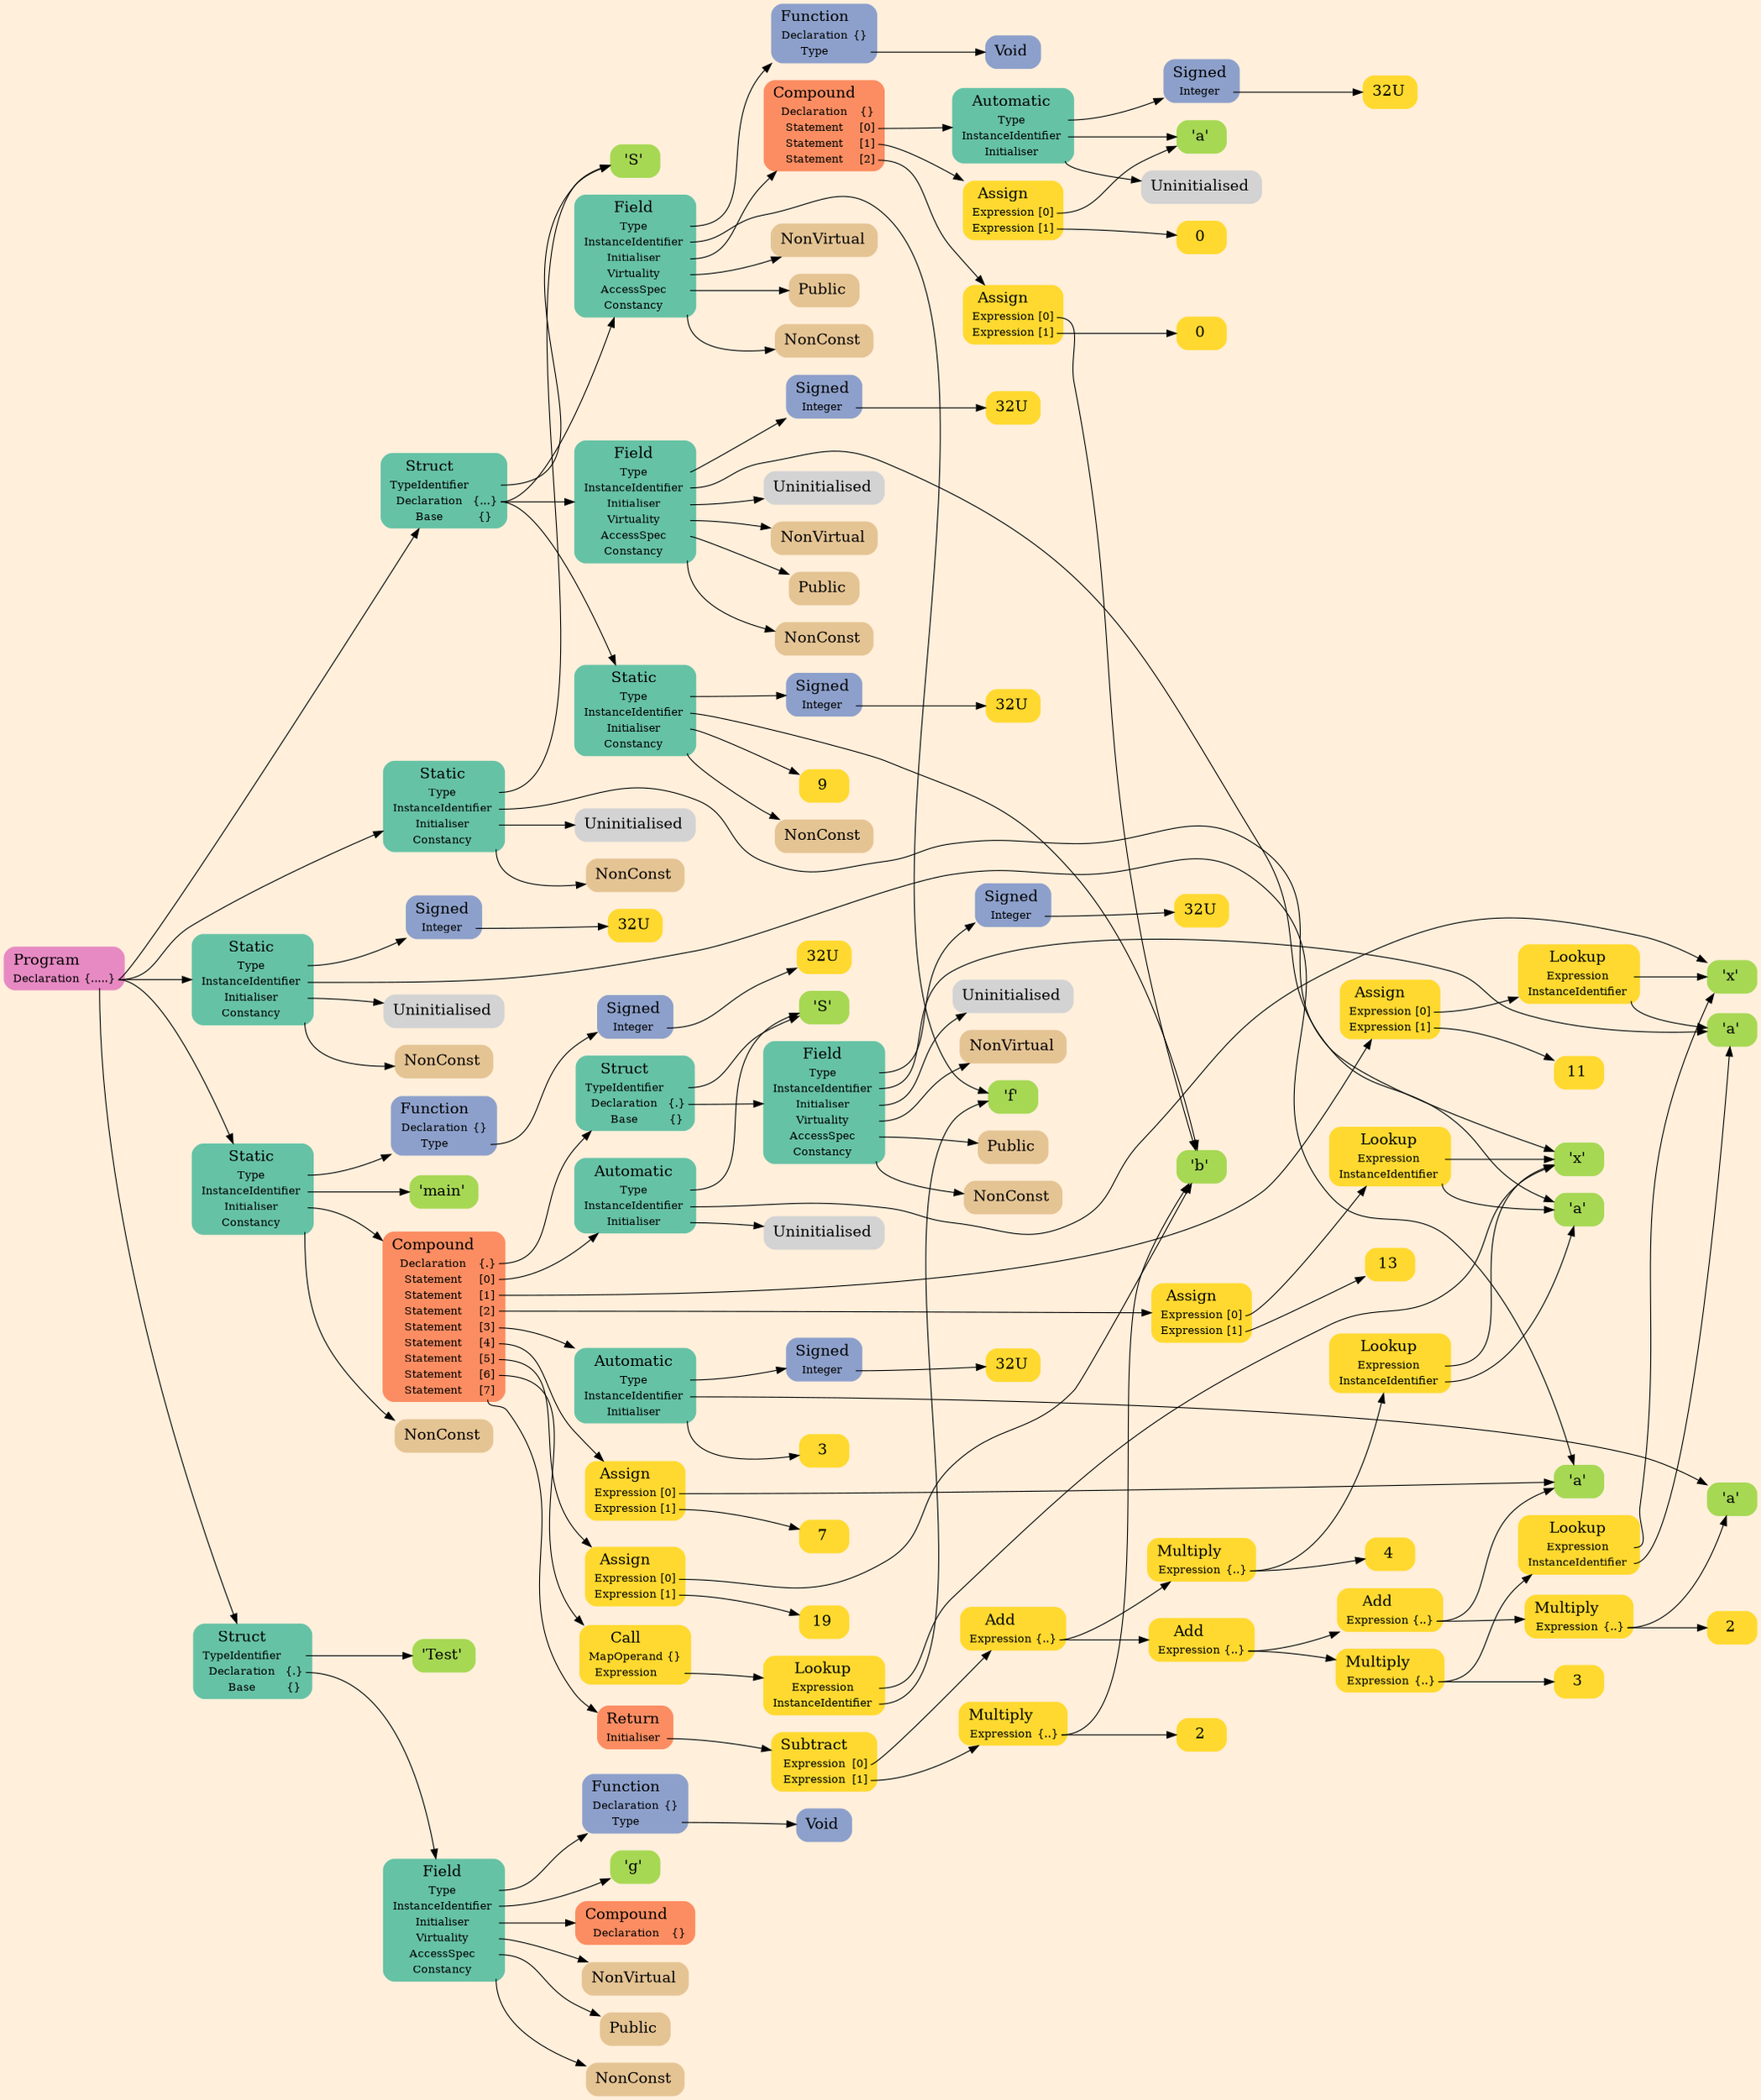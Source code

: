 digraph Inferno {
graph [
rankdir = "LR"
ranksep = 1.0
size = "14,20"
bgcolor = antiquewhite1
color = black
fontcolor = black
];
node [
];

"#I-2-1966" [
shape = "plaintext"
fillcolor = "/set28/4"
label = <<TABLE BORDER="0" CELLBORDER="0" CELLSPACING="0">
 <TR>
  <TD><FONT POINT-SIZE="16.0">Program</FONT></TD>
  <TD></TD>
 </TR>
 <TR>
  <TD>Declaration</TD>
  <TD PORT="port0">{.....}</TD>
 </TR>
</TABLE>>
style = "rounded,filled"
fontsize = "12"
];
"#I-2-1968" [
shape = "plaintext"
fillcolor = "/set28/1"
label = <<TABLE BORDER="0" CELLBORDER="0" CELLSPACING="0">
 <TR>
  <TD><FONT POINT-SIZE="16.0">Struct</FONT></TD>
  <TD></TD>
 </TR>
 <TR>
  <TD>TypeIdentifier</TD>
  <TD PORT="port0"></TD>
 </TR>
 <TR>
  <TD>Declaration</TD>
  <TD PORT="port1">{...}</TD>
 </TR>
 <TR>
  <TD>Base</TD>
  <TD PORT="port2">{}</TD>
 </TR>
</TABLE>>
style = "rounded,filled"
fontsize = "12"
];
"#I-2-1969" [
shape = "plaintext"
fillcolor = "/set28/5"
label = <<TABLE BORDER="0" CELLBORDER="0" CELLSPACING="0">
 <TR>
  <TD><FONT POINT-SIZE="16.0">'S'</FONT></TD>
  <TD></TD>
 </TR>
</TABLE>>
style = "rounded,filled"
fontsize = "12"
];
"#I-2-1972" [
shape = "plaintext"
fillcolor = "/set28/1"
label = <<TABLE BORDER="0" CELLBORDER="0" CELLSPACING="0">
 <TR>
  <TD><FONT POINT-SIZE="16.0">Field</FONT></TD>
  <TD></TD>
 </TR>
 <TR>
  <TD>Type</TD>
  <TD PORT="port0"></TD>
 </TR>
 <TR>
  <TD>InstanceIdentifier</TD>
  <TD PORT="port1"></TD>
 </TR>
 <TR>
  <TD>Initialiser</TD>
  <TD PORT="port2"></TD>
 </TR>
 <TR>
  <TD>Virtuality</TD>
  <TD PORT="port3"></TD>
 </TR>
 <TR>
  <TD>AccessSpec</TD>
  <TD PORT="port4"></TD>
 </TR>
 <TR>
  <TD>Constancy</TD>
  <TD PORT="port5"></TD>
 </TR>
</TABLE>>
style = "rounded,filled"
fontsize = "12"
];
"#I-2-1975" [
shape = "plaintext"
fillcolor = "/set28/3"
label = <<TABLE BORDER="0" CELLBORDER="0" CELLSPACING="0">
 <TR>
  <TD><FONT POINT-SIZE="16.0">Signed</FONT></TD>
  <TD></TD>
 </TR>
 <TR>
  <TD>Integer</TD>
  <TD PORT="port0"></TD>
 </TR>
</TABLE>>
style = "rounded,filled"
fontsize = "12"
];
"#I-2-1976" [
shape = "plaintext"
fillcolor = "/set28/6"
label = <<TABLE BORDER="0" CELLBORDER="0" CELLSPACING="0">
 <TR>
  <TD><FONT POINT-SIZE="16.0">32U</FONT></TD>
  <TD></TD>
 </TR>
</TABLE>>
style = "rounded,filled"
fontsize = "12"
];
"#I-2-1974" [
shape = "plaintext"
fillcolor = "/set28/5"
label = <<TABLE BORDER="0" CELLBORDER="0" CELLSPACING="0">
 <TR>
  <TD><FONT POINT-SIZE="16.0">'a'</FONT></TD>
  <TD></TD>
 </TR>
</TABLE>>
style = "rounded,filled"
fontsize = "12"
];
"#I-2-1977" [
shape = "plaintext"
label = <<TABLE BORDER="0" CELLBORDER="0" CELLSPACING="0">
 <TR>
  <TD><FONT POINT-SIZE="16.0">Uninitialised</FONT></TD>
  <TD></TD>
 </TR>
</TABLE>>
style = "rounded,filled"
fontsize = "12"
];
"#I-2-1973" [
shape = "plaintext"
fillcolor = "/set28/7"
label = <<TABLE BORDER="0" CELLBORDER="0" CELLSPACING="0">
 <TR>
  <TD><FONT POINT-SIZE="16.0">NonVirtual</FONT></TD>
  <TD></TD>
 </TR>
</TABLE>>
style = "rounded,filled"
fontsize = "12"
];
"#I-2-1970" [
shape = "plaintext"
fillcolor = "/set28/7"
label = <<TABLE BORDER="0" CELLBORDER="0" CELLSPACING="0">
 <TR>
  <TD><FONT POINT-SIZE="16.0">Public</FONT></TD>
  <TD></TD>
 </TR>
</TABLE>>
style = "rounded,filled"
fontsize = "12"
];
"#I-2-1971" [
shape = "plaintext"
fillcolor = "/set28/7"
label = <<TABLE BORDER="0" CELLBORDER="0" CELLSPACING="0">
 <TR>
  <TD><FONT POINT-SIZE="16.0">NonConst</FONT></TD>
  <TD></TD>
 </TR>
</TABLE>>
style = "rounded,filled"
fontsize = "12"
];
"#I-2-1980" [
shape = "plaintext"
fillcolor = "/set28/1"
label = <<TABLE BORDER="0" CELLBORDER="0" CELLSPACING="0">
 <TR>
  <TD><FONT POINT-SIZE="16.0">Static</FONT></TD>
  <TD></TD>
 </TR>
 <TR>
  <TD>Type</TD>
  <TD PORT="port0"></TD>
 </TR>
 <TR>
  <TD>InstanceIdentifier</TD>
  <TD PORT="port1"></TD>
 </TR>
 <TR>
  <TD>Initialiser</TD>
  <TD PORT="port2"></TD>
 </TR>
 <TR>
  <TD>Constancy</TD>
  <TD PORT="port3"></TD>
 </TR>
</TABLE>>
style = "rounded,filled"
fontsize = "12"
];
"#I-2-1982" [
shape = "plaintext"
fillcolor = "/set28/3"
label = <<TABLE BORDER="0" CELLBORDER="0" CELLSPACING="0">
 <TR>
  <TD><FONT POINT-SIZE="16.0">Signed</FONT></TD>
  <TD></TD>
 </TR>
 <TR>
  <TD>Integer</TD>
  <TD PORT="port0"></TD>
 </TR>
</TABLE>>
style = "rounded,filled"
fontsize = "12"
];
"#I-2-1983" [
shape = "plaintext"
fillcolor = "/set28/6"
label = <<TABLE BORDER="0" CELLBORDER="0" CELLSPACING="0">
 <TR>
  <TD><FONT POINT-SIZE="16.0">32U</FONT></TD>
  <TD></TD>
 </TR>
</TABLE>>
style = "rounded,filled"
fontsize = "12"
];
"#I-2-1981" [
shape = "plaintext"
fillcolor = "/set28/5"
label = <<TABLE BORDER="0" CELLBORDER="0" CELLSPACING="0">
 <TR>
  <TD><FONT POINT-SIZE="16.0">'b'</FONT></TD>
  <TD></TD>
 </TR>
</TABLE>>
style = "rounded,filled"
fontsize = "12"
];
"#I-2-2005" [
shape = "plaintext"
fillcolor = "/set28/6"
label = <<TABLE BORDER="0" CELLBORDER="0" CELLSPACING="0">
 <TR>
  <TD><FONT POINT-SIZE="16.0">9</FONT></TD>
  <TD></TD>
 </TR>
</TABLE>>
style = "rounded,filled"
fontsize = "12"
];
"#I-2-1979" [
shape = "plaintext"
fillcolor = "/set28/7"
label = <<TABLE BORDER="0" CELLBORDER="0" CELLSPACING="0">
 <TR>
  <TD><FONT POINT-SIZE="16.0">NonConst</FONT></TD>
  <TD></TD>
 </TR>
</TABLE>>
style = "rounded,filled"
fontsize = "12"
];
"#I-2-1987" [
shape = "plaintext"
fillcolor = "/set28/1"
label = <<TABLE BORDER="0" CELLBORDER="0" CELLSPACING="0">
 <TR>
  <TD><FONT POINT-SIZE="16.0">Field</FONT></TD>
  <TD></TD>
 </TR>
 <TR>
  <TD>Type</TD>
  <TD PORT="port0"></TD>
 </TR>
 <TR>
  <TD>InstanceIdentifier</TD>
  <TD PORT="port1"></TD>
 </TR>
 <TR>
  <TD>Initialiser</TD>
  <TD PORT="port2"></TD>
 </TR>
 <TR>
  <TD>Virtuality</TD>
  <TD PORT="port3"></TD>
 </TR>
 <TR>
  <TD>AccessSpec</TD>
  <TD PORT="port4"></TD>
 </TR>
 <TR>
  <TD>Constancy</TD>
  <TD PORT="port5"></TD>
 </TR>
</TABLE>>
style = "rounded,filled"
fontsize = "12"
];
"#I-2-1990" [
shape = "plaintext"
fillcolor = "/set28/3"
label = <<TABLE BORDER="0" CELLBORDER="0" CELLSPACING="0">
 <TR>
  <TD><FONT POINT-SIZE="16.0">Function</FONT></TD>
  <TD></TD>
 </TR>
 <TR>
  <TD>Declaration</TD>
  <TD PORT="port0">{}</TD>
 </TR>
 <TR>
  <TD>Type</TD>
  <TD PORT="port1"></TD>
 </TR>
</TABLE>>
style = "rounded,filled"
fontsize = "12"
];
"#I-2-1991" [
shape = "plaintext"
fillcolor = "/set28/3"
label = <<TABLE BORDER="0" CELLBORDER="0" CELLSPACING="0">
 <TR>
  <TD><FONT POINT-SIZE="16.0">Void</FONT></TD>
  <TD></TD>
 </TR>
</TABLE>>
style = "rounded,filled"
fontsize = "12"
];
"#I-2-1989" [
shape = "plaintext"
fillcolor = "/set28/5"
label = <<TABLE BORDER="0" CELLBORDER="0" CELLSPACING="0">
 <TR>
  <TD><FONT POINT-SIZE="16.0">'f'</FONT></TD>
  <TD></TD>
 </TR>
</TABLE>>
style = "rounded,filled"
fontsize = "12"
];
"#I-2-2018" [
shape = "plaintext"
fillcolor = "/set28/2"
label = <<TABLE BORDER="0" CELLBORDER="0" CELLSPACING="0">
 <TR>
  <TD><FONT POINT-SIZE="16.0">Compound</FONT></TD>
  <TD></TD>
 </TR>
 <TR>
  <TD>Declaration</TD>
  <TD PORT="port0">{}</TD>
 </TR>
 <TR>
  <TD>Statement</TD>
  <TD PORT="port1">[0]</TD>
 </TR>
 <TR>
  <TD>Statement</TD>
  <TD PORT="port2">[1]</TD>
 </TR>
 <TR>
  <TD>Statement</TD>
  <TD PORT="port3">[2]</TD>
 </TR>
</TABLE>>
style = "rounded,filled"
fontsize = "12"
];
"#I-2-2009" [
shape = "plaintext"
fillcolor = "/set28/1"
label = <<TABLE BORDER="0" CELLBORDER="0" CELLSPACING="0">
 <TR>
  <TD><FONT POINT-SIZE="16.0">Automatic</FONT></TD>
  <TD></TD>
 </TR>
 <TR>
  <TD>Type</TD>
  <TD PORT="port0"></TD>
 </TR>
 <TR>
  <TD>InstanceIdentifier</TD>
  <TD PORT="port1"></TD>
 </TR>
 <TR>
  <TD>Initialiser</TD>
  <TD PORT="port2"></TD>
 </TR>
</TABLE>>
style = "rounded,filled"
fontsize = "12"
];
"#I-2-2011" [
shape = "plaintext"
fillcolor = "/set28/3"
label = <<TABLE BORDER="0" CELLBORDER="0" CELLSPACING="0">
 <TR>
  <TD><FONT POINT-SIZE="16.0">Signed</FONT></TD>
  <TD></TD>
 </TR>
 <TR>
  <TD>Integer</TD>
  <TD PORT="port0"></TD>
 </TR>
</TABLE>>
style = "rounded,filled"
fontsize = "12"
];
"#I-2-2012" [
shape = "plaintext"
fillcolor = "/set28/6"
label = <<TABLE BORDER="0" CELLBORDER="0" CELLSPACING="0">
 <TR>
  <TD><FONT POINT-SIZE="16.0">32U</FONT></TD>
  <TD></TD>
 </TR>
</TABLE>>
style = "rounded,filled"
fontsize = "12"
];
"#I-2-2010" [
shape = "plaintext"
fillcolor = "/set28/5"
label = <<TABLE BORDER="0" CELLBORDER="0" CELLSPACING="0">
 <TR>
  <TD><FONT POINT-SIZE="16.0">'a'</FONT></TD>
  <TD></TD>
 </TR>
</TABLE>>
style = "rounded,filled"
fontsize = "12"
];
"#I-2-2013" [
shape = "plaintext"
label = <<TABLE BORDER="0" CELLBORDER="0" CELLSPACING="0">
 <TR>
  <TD><FONT POINT-SIZE="16.0">Uninitialised</FONT></TD>
  <TD></TD>
 </TR>
</TABLE>>
style = "rounded,filled"
fontsize = "12"
];
"#I-2-2015" [
shape = "plaintext"
fillcolor = "/set28/6"
label = <<TABLE BORDER="0" CELLBORDER="0" CELLSPACING="0">
 <TR>
  <TD><FONT POINT-SIZE="16.0">Assign</FONT></TD>
  <TD></TD>
 </TR>
 <TR>
  <TD>Expression</TD>
  <TD PORT="port0">[0]</TD>
 </TR>
 <TR>
  <TD>Expression</TD>
  <TD PORT="port1">[1]</TD>
 </TR>
</TABLE>>
style = "rounded,filled"
fontsize = "12"
];
"#I-2-2014" [
shape = "plaintext"
fillcolor = "/set28/6"
label = <<TABLE BORDER="0" CELLBORDER="0" CELLSPACING="0">
 <TR>
  <TD><FONT POINT-SIZE="16.0">0</FONT></TD>
  <TD></TD>
 </TR>
</TABLE>>
style = "rounded,filled"
fontsize = "12"
];
"#I-2-2017" [
shape = "plaintext"
fillcolor = "/set28/6"
label = <<TABLE BORDER="0" CELLBORDER="0" CELLSPACING="0">
 <TR>
  <TD><FONT POINT-SIZE="16.0">Assign</FONT></TD>
  <TD></TD>
 </TR>
 <TR>
  <TD>Expression</TD>
  <TD PORT="port0">[0]</TD>
 </TR>
 <TR>
  <TD>Expression</TD>
  <TD PORT="port1">[1]</TD>
 </TR>
</TABLE>>
style = "rounded,filled"
fontsize = "12"
];
"#I-2-2016" [
shape = "plaintext"
fillcolor = "/set28/6"
label = <<TABLE BORDER="0" CELLBORDER="0" CELLSPACING="0">
 <TR>
  <TD><FONT POINT-SIZE="16.0">0</FONT></TD>
  <TD></TD>
 </TR>
</TABLE>>
style = "rounded,filled"
fontsize = "12"
];
"#I-2-1988" [
shape = "plaintext"
fillcolor = "/set28/7"
label = <<TABLE BORDER="0" CELLBORDER="0" CELLSPACING="0">
 <TR>
  <TD><FONT POINT-SIZE="16.0">NonVirtual</FONT></TD>
  <TD></TD>
 </TR>
</TABLE>>
style = "rounded,filled"
fontsize = "12"
];
"#I-2-1985" [
shape = "plaintext"
fillcolor = "/set28/7"
label = <<TABLE BORDER="0" CELLBORDER="0" CELLSPACING="0">
 <TR>
  <TD><FONT POINT-SIZE="16.0">Public</FONT></TD>
  <TD></TD>
 </TR>
</TABLE>>
style = "rounded,filled"
fontsize = "12"
];
"#I-2-1986" [
shape = "plaintext"
fillcolor = "/set28/7"
label = <<TABLE BORDER="0" CELLBORDER="0" CELLSPACING="0">
 <TR>
  <TD><FONT POINT-SIZE="16.0">NonConst</FONT></TD>
  <TD></TD>
 </TR>
</TABLE>>
style = "rounded,filled"
fontsize = "12"
];
"#I-2-1995" [
shape = "plaintext"
fillcolor = "/set28/1"
label = <<TABLE BORDER="0" CELLBORDER="0" CELLSPACING="0">
 <TR>
  <TD><FONT POINT-SIZE="16.0">Static</FONT></TD>
  <TD></TD>
 </TR>
 <TR>
  <TD>Type</TD>
  <TD PORT="port0"></TD>
 </TR>
 <TR>
  <TD>InstanceIdentifier</TD>
  <TD PORT="port1"></TD>
 </TR>
 <TR>
  <TD>Initialiser</TD>
  <TD PORT="port2"></TD>
 </TR>
 <TR>
  <TD>Constancy</TD>
  <TD PORT="port3"></TD>
 </TR>
</TABLE>>
style = "rounded,filled"
fontsize = "12"
];
"#I-2-1997" [
shape = "plaintext"
fillcolor = "/set28/3"
label = <<TABLE BORDER="0" CELLBORDER="0" CELLSPACING="0">
 <TR>
  <TD><FONT POINT-SIZE="16.0">Signed</FONT></TD>
  <TD></TD>
 </TR>
 <TR>
  <TD>Integer</TD>
  <TD PORT="port0"></TD>
 </TR>
</TABLE>>
style = "rounded,filled"
fontsize = "12"
];
"#I-2-1998" [
shape = "plaintext"
fillcolor = "/set28/6"
label = <<TABLE BORDER="0" CELLBORDER="0" CELLSPACING="0">
 <TR>
  <TD><FONT POINT-SIZE="16.0">32U</FONT></TD>
  <TD></TD>
 </TR>
</TABLE>>
style = "rounded,filled"
fontsize = "12"
];
"#I-2-1996" [
shape = "plaintext"
fillcolor = "/set28/5"
label = <<TABLE BORDER="0" CELLBORDER="0" CELLSPACING="0">
 <TR>
  <TD><FONT POINT-SIZE="16.0">'a'</FONT></TD>
  <TD></TD>
 </TR>
</TABLE>>
style = "rounded,filled"
fontsize = "12"
];
"#I-2-1999" [
shape = "plaintext"
label = <<TABLE BORDER="0" CELLBORDER="0" CELLSPACING="0">
 <TR>
  <TD><FONT POINT-SIZE="16.0">Uninitialised</FONT></TD>
  <TD></TD>
 </TR>
</TABLE>>
style = "rounded,filled"
fontsize = "12"
];
"#I-2-1994" [
shape = "plaintext"
fillcolor = "/set28/7"
label = <<TABLE BORDER="0" CELLBORDER="0" CELLSPACING="0">
 <TR>
  <TD><FONT POINT-SIZE="16.0">NonConst</FONT></TD>
  <TD></TD>
 </TR>
</TABLE>>
style = "rounded,filled"
fontsize = "12"
];
"#I-2-2002" [
shape = "plaintext"
fillcolor = "/set28/1"
label = <<TABLE BORDER="0" CELLBORDER="0" CELLSPACING="0">
 <TR>
  <TD><FONT POINT-SIZE="16.0">Static</FONT></TD>
  <TD></TD>
 </TR>
 <TR>
  <TD>Type</TD>
  <TD PORT="port0"></TD>
 </TR>
 <TR>
  <TD>InstanceIdentifier</TD>
  <TD PORT="port1"></TD>
 </TR>
 <TR>
  <TD>Initialiser</TD>
  <TD PORT="port2"></TD>
 </TR>
 <TR>
  <TD>Constancy</TD>
  <TD PORT="port3"></TD>
 </TR>
</TABLE>>
style = "rounded,filled"
fontsize = "12"
];
"#I-2-2003" [
shape = "plaintext"
fillcolor = "/set28/5"
label = <<TABLE BORDER="0" CELLBORDER="0" CELLSPACING="0">
 <TR>
  <TD><FONT POINT-SIZE="16.0">'x'</FONT></TD>
  <TD></TD>
 </TR>
</TABLE>>
style = "rounded,filled"
fontsize = "12"
];
"#I-2-2004" [
shape = "plaintext"
label = <<TABLE BORDER="0" CELLBORDER="0" CELLSPACING="0">
 <TR>
  <TD><FONT POINT-SIZE="16.0">Uninitialised</FONT></TD>
  <TD></TD>
 </TR>
</TABLE>>
style = "rounded,filled"
fontsize = "12"
];
"#I-2-2001" [
shape = "plaintext"
fillcolor = "/set28/7"
label = <<TABLE BORDER="0" CELLBORDER="0" CELLSPACING="0">
 <TR>
  <TD><FONT POINT-SIZE="16.0">NonConst</FONT></TD>
  <TD></TD>
 </TR>
</TABLE>>
style = "rounded,filled"
fontsize = "12"
];
"#I-2-2021" [
shape = "plaintext"
fillcolor = "/set28/1"
label = <<TABLE BORDER="0" CELLBORDER="0" CELLSPACING="0">
 <TR>
  <TD><FONT POINT-SIZE="16.0">Static</FONT></TD>
  <TD></TD>
 </TR>
 <TR>
  <TD>Type</TD>
  <TD PORT="port0"></TD>
 </TR>
 <TR>
  <TD>InstanceIdentifier</TD>
  <TD PORT="port1"></TD>
 </TR>
 <TR>
  <TD>Initialiser</TD>
  <TD PORT="port2"></TD>
 </TR>
 <TR>
  <TD>Constancy</TD>
  <TD PORT="port3"></TD>
 </TR>
</TABLE>>
style = "rounded,filled"
fontsize = "12"
];
"#I-2-2023" [
shape = "plaintext"
fillcolor = "/set28/3"
label = <<TABLE BORDER="0" CELLBORDER="0" CELLSPACING="0">
 <TR>
  <TD><FONT POINT-SIZE="16.0">Function</FONT></TD>
  <TD></TD>
 </TR>
 <TR>
  <TD>Declaration</TD>
  <TD PORT="port0">{}</TD>
 </TR>
 <TR>
  <TD>Type</TD>
  <TD PORT="port1"></TD>
 </TR>
</TABLE>>
style = "rounded,filled"
fontsize = "12"
];
"#I-2-2024" [
shape = "plaintext"
fillcolor = "/set28/3"
label = <<TABLE BORDER="0" CELLBORDER="0" CELLSPACING="0">
 <TR>
  <TD><FONT POINT-SIZE="16.0">Signed</FONT></TD>
  <TD></TD>
 </TR>
 <TR>
  <TD>Integer</TD>
  <TD PORT="port0"></TD>
 </TR>
</TABLE>>
style = "rounded,filled"
fontsize = "12"
];
"#I-2-2025" [
shape = "plaintext"
fillcolor = "/set28/6"
label = <<TABLE BORDER="0" CELLBORDER="0" CELLSPACING="0">
 <TR>
  <TD><FONT POINT-SIZE="16.0">32U</FONT></TD>
  <TD></TD>
 </TR>
</TABLE>>
style = "rounded,filled"
fontsize = "12"
];
"#I-2-2022" [
shape = "plaintext"
fillcolor = "/set28/5"
label = <<TABLE BORDER="0" CELLBORDER="0" CELLSPACING="0">
 <TR>
  <TD><FONT POINT-SIZE="16.0">'main'</FONT></TD>
  <TD></TD>
 </TR>
</TABLE>>
style = "rounded,filled"
fontsize = "12"
];
"#I-2-2079" [
shape = "plaintext"
fillcolor = "/set28/2"
label = <<TABLE BORDER="0" CELLBORDER="0" CELLSPACING="0">
 <TR>
  <TD><FONT POINT-SIZE="16.0">Compound</FONT></TD>
  <TD></TD>
 </TR>
 <TR>
  <TD>Declaration</TD>
  <TD PORT="port0">{.}</TD>
 </TR>
 <TR>
  <TD>Statement</TD>
  <TD PORT="port1">[0]</TD>
 </TR>
 <TR>
  <TD>Statement</TD>
  <TD PORT="port2">[1]</TD>
 </TR>
 <TR>
  <TD>Statement</TD>
  <TD PORT="port3">[2]</TD>
 </TR>
 <TR>
  <TD>Statement</TD>
  <TD PORT="port4">[3]</TD>
 </TR>
 <TR>
  <TD>Statement</TD>
  <TD PORT="port5">[4]</TD>
 </TR>
 <TR>
  <TD>Statement</TD>
  <TD PORT="port6">[5]</TD>
 </TR>
 <TR>
  <TD>Statement</TD>
  <TD PORT="port7">[6]</TD>
 </TR>
 <TR>
  <TD>Statement</TD>
  <TD PORT="port8">[7]</TD>
 </TR>
</TABLE>>
style = "rounded,filled"
fontsize = "12"
];
"#I-2-2028" [
shape = "plaintext"
fillcolor = "/set28/1"
label = <<TABLE BORDER="0" CELLBORDER="0" CELLSPACING="0">
 <TR>
  <TD><FONT POINT-SIZE="16.0">Struct</FONT></TD>
  <TD></TD>
 </TR>
 <TR>
  <TD>TypeIdentifier</TD>
  <TD PORT="port0"></TD>
 </TR>
 <TR>
  <TD>Declaration</TD>
  <TD PORT="port1">{.}</TD>
 </TR>
 <TR>
  <TD>Base</TD>
  <TD PORT="port2">{}</TD>
 </TR>
</TABLE>>
style = "rounded,filled"
fontsize = "12"
];
"#I-2-2029" [
shape = "plaintext"
fillcolor = "/set28/5"
label = <<TABLE BORDER="0" CELLBORDER="0" CELLSPACING="0">
 <TR>
  <TD><FONT POINT-SIZE="16.0">'S'</FONT></TD>
  <TD></TD>
 </TR>
</TABLE>>
style = "rounded,filled"
fontsize = "12"
];
"#I-2-2032" [
shape = "plaintext"
fillcolor = "/set28/1"
label = <<TABLE BORDER="0" CELLBORDER="0" CELLSPACING="0">
 <TR>
  <TD><FONT POINT-SIZE="16.0">Field</FONT></TD>
  <TD></TD>
 </TR>
 <TR>
  <TD>Type</TD>
  <TD PORT="port0"></TD>
 </TR>
 <TR>
  <TD>InstanceIdentifier</TD>
  <TD PORT="port1"></TD>
 </TR>
 <TR>
  <TD>Initialiser</TD>
  <TD PORT="port2"></TD>
 </TR>
 <TR>
  <TD>Virtuality</TD>
  <TD PORT="port3"></TD>
 </TR>
 <TR>
  <TD>AccessSpec</TD>
  <TD PORT="port4"></TD>
 </TR>
 <TR>
  <TD>Constancy</TD>
  <TD PORT="port5"></TD>
 </TR>
</TABLE>>
style = "rounded,filled"
fontsize = "12"
];
"#I-2-2035" [
shape = "plaintext"
fillcolor = "/set28/3"
label = <<TABLE BORDER="0" CELLBORDER="0" CELLSPACING="0">
 <TR>
  <TD><FONT POINT-SIZE="16.0">Signed</FONT></TD>
  <TD></TD>
 </TR>
 <TR>
  <TD>Integer</TD>
  <TD PORT="port0"></TD>
 </TR>
</TABLE>>
style = "rounded,filled"
fontsize = "12"
];
"#I-2-2036" [
shape = "plaintext"
fillcolor = "/set28/6"
label = <<TABLE BORDER="0" CELLBORDER="0" CELLSPACING="0">
 <TR>
  <TD><FONT POINT-SIZE="16.0">32U</FONT></TD>
  <TD></TD>
 </TR>
</TABLE>>
style = "rounded,filled"
fontsize = "12"
];
"#I-2-2034" [
shape = "plaintext"
fillcolor = "/set28/5"
label = <<TABLE BORDER="0" CELLBORDER="0" CELLSPACING="0">
 <TR>
  <TD><FONT POINT-SIZE="16.0">'a'</FONT></TD>
  <TD></TD>
 </TR>
</TABLE>>
style = "rounded,filled"
fontsize = "12"
];
"#I-2-2037" [
shape = "plaintext"
label = <<TABLE BORDER="0" CELLBORDER="0" CELLSPACING="0">
 <TR>
  <TD><FONT POINT-SIZE="16.0">Uninitialised</FONT></TD>
  <TD></TD>
 </TR>
</TABLE>>
style = "rounded,filled"
fontsize = "12"
];
"#I-2-2033" [
shape = "plaintext"
fillcolor = "/set28/7"
label = <<TABLE BORDER="0" CELLBORDER="0" CELLSPACING="0">
 <TR>
  <TD><FONT POINT-SIZE="16.0">NonVirtual</FONT></TD>
  <TD></TD>
 </TR>
</TABLE>>
style = "rounded,filled"
fontsize = "12"
];
"#I-2-2030" [
shape = "plaintext"
fillcolor = "/set28/7"
label = <<TABLE BORDER="0" CELLBORDER="0" CELLSPACING="0">
 <TR>
  <TD><FONT POINT-SIZE="16.0">Public</FONT></TD>
  <TD></TD>
 </TR>
</TABLE>>
style = "rounded,filled"
fontsize = "12"
];
"#I-2-2031" [
shape = "plaintext"
fillcolor = "/set28/7"
label = <<TABLE BORDER="0" CELLBORDER="0" CELLSPACING="0">
 <TR>
  <TD><FONT POINT-SIZE="16.0">NonConst</FONT></TD>
  <TD></TD>
 </TR>
</TABLE>>
style = "rounded,filled"
fontsize = "12"
];
"#I-2-2041" [
shape = "plaintext"
fillcolor = "/set28/1"
label = <<TABLE BORDER="0" CELLBORDER="0" CELLSPACING="0">
 <TR>
  <TD><FONT POINT-SIZE="16.0">Automatic</FONT></TD>
  <TD></TD>
 </TR>
 <TR>
  <TD>Type</TD>
  <TD PORT="port0"></TD>
 </TR>
 <TR>
  <TD>InstanceIdentifier</TD>
  <TD PORT="port1"></TD>
 </TR>
 <TR>
  <TD>Initialiser</TD>
  <TD PORT="port2"></TD>
 </TR>
</TABLE>>
style = "rounded,filled"
fontsize = "12"
];
"#I-2-2042" [
shape = "plaintext"
fillcolor = "/set28/5"
label = <<TABLE BORDER="0" CELLBORDER="0" CELLSPACING="0">
 <TR>
  <TD><FONT POINT-SIZE="16.0">'x'</FONT></TD>
  <TD></TD>
 </TR>
</TABLE>>
style = "rounded,filled"
fontsize = "12"
];
"#I-2-2043" [
shape = "plaintext"
label = <<TABLE BORDER="0" CELLBORDER="0" CELLSPACING="0">
 <TR>
  <TD><FONT POINT-SIZE="16.0">Uninitialised</FONT></TD>
  <TD></TD>
 </TR>
</TABLE>>
style = "rounded,filled"
fontsize = "12"
];
"#I-2-2046" [
shape = "plaintext"
fillcolor = "/set28/6"
label = <<TABLE BORDER="0" CELLBORDER="0" CELLSPACING="0">
 <TR>
  <TD><FONT POINT-SIZE="16.0">Assign</FONT></TD>
  <TD></TD>
 </TR>
 <TR>
  <TD>Expression</TD>
  <TD PORT="port0">[0]</TD>
 </TR>
 <TR>
  <TD>Expression</TD>
  <TD PORT="port1">[1]</TD>
 </TR>
</TABLE>>
style = "rounded,filled"
fontsize = "12"
];
"#I-2-2044" [
shape = "plaintext"
fillcolor = "/set28/6"
label = <<TABLE BORDER="0" CELLBORDER="0" CELLSPACING="0">
 <TR>
  <TD><FONT POINT-SIZE="16.0">Lookup</FONT></TD>
  <TD></TD>
 </TR>
 <TR>
  <TD>Expression</TD>
  <TD PORT="port0"></TD>
 </TR>
 <TR>
  <TD>InstanceIdentifier</TD>
  <TD PORT="port1"></TD>
 </TR>
</TABLE>>
style = "rounded,filled"
fontsize = "12"
];
"#I-2-2045" [
shape = "plaintext"
fillcolor = "/set28/6"
label = <<TABLE BORDER="0" CELLBORDER="0" CELLSPACING="0">
 <TR>
  <TD><FONT POINT-SIZE="16.0">11</FONT></TD>
  <TD></TD>
 </TR>
</TABLE>>
style = "rounded,filled"
fontsize = "12"
];
"#I-2-2049" [
shape = "plaintext"
fillcolor = "/set28/6"
label = <<TABLE BORDER="0" CELLBORDER="0" CELLSPACING="0">
 <TR>
  <TD><FONT POINT-SIZE="16.0">Assign</FONT></TD>
  <TD></TD>
 </TR>
 <TR>
  <TD>Expression</TD>
  <TD PORT="port0">[0]</TD>
 </TR>
 <TR>
  <TD>Expression</TD>
  <TD PORT="port1">[1]</TD>
 </TR>
</TABLE>>
style = "rounded,filled"
fontsize = "12"
];
"#I-2-2047" [
shape = "plaintext"
fillcolor = "/set28/6"
label = <<TABLE BORDER="0" CELLBORDER="0" CELLSPACING="0">
 <TR>
  <TD><FONT POINT-SIZE="16.0">Lookup</FONT></TD>
  <TD></TD>
 </TR>
 <TR>
  <TD>Expression</TD>
  <TD PORT="port0"></TD>
 </TR>
 <TR>
  <TD>InstanceIdentifier</TD>
  <TD PORT="port1"></TD>
 </TR>
</TABLE>>
style = "rounded,filled"
fontsize = "12"
];
"#I-2-2048" [
shape = "plaintext"
fillcolor = "/set28/6"
label = <<TABLE BORDER="0" CELLBORDER="0" CELLSPACING="0">
 <TR>
  <TD><FONT POINT-SIZE="16.0">13</FONT></TD>
  <TD></TD>
 </TR>
</TABLE>>
style = "rounded,filled"
fontsize = "12"
];
"#I-2-2052" [
shape = "plaintext"
fillcolor = "/set28/1"
label = <<TABLE BORDER="0" CELLBORDER="0" CELLSPACING="0">
 <TR>
  <TD><FONT POINT-SIZE="16.0">Automatic</FONT></TD>
  <TD></TD>
 </TR>
 <TR>
  <TD>Type</TD>
  <TD PORT="port0"></TD>
 </TR>
 <TR>
  <TD>InstanceIdentifier</TD>
  <TD PORT="port1"></TD>
 </TR>
 <TR>
  <TD>Initialiser</TD>
  <TD PORT="port2"></TD>
 </TR>
</TABLE>>
style = "rounded,filled"
fontsize = "12"
];
"#I-2-2054" [
shape = "plaintext"
fillcolor = "/set28/3"
label = <<TABLE BORDER="0" CELLBORDER="0" CELLSPACING="0">
 <TR>
  <TD><FONT POINT-SIZE="16.0">Signed</FONT></TD>
  <TD></TD>
 </TR>
 <TR>
  <TD>Integer</TD>
  <TD PORT="port0"></TD>
 </TR>
</TABLE>>
style = "rounded,filled"
fontsize = "12"
];
"#I-2-2055" [
shape = "plaintext"
fillcolor = "/set28/6"
label = <<TABLE BORDER="0" CELLBORDER="0" CELLSPACING="0">
 <TR>
  <TD><FONT POINT-SIZE="16.0">32U</FONT></TD>
  <TD></TD>
 </TR>
</TABLE>>
style = "rounded,filled"
fontsize = "12"
];
"#I-2-2053" [
shape = "plaintext"
fillcolor = "/set28/5"
label = <<TABLE BORDER="0" CELLBORDER="0" CELLSPACING="0">
 <TR>
  <TD><FONT POINT-SIZE="16.0">'a'</FONT></TD>
  <TD></TD>
 </TR>
</TABLE>>
style = "rounded,filled"
fontsize = "12"
];
"#I-2-2057" [
shape = "plaintext"
fillcolor = "/set28/6"
label = <<TABLE BORDER="0" CELLBORDER="0" CELLSPACING="0">
 <TR>
  <TD><FONT POINT-SIZE="16.0">3</FONT></TD>
  <TD></TD>
 </TR>
</TABLE>>
style = "rounded,filled"
fontsize = "12"
];
"#I-2-2059" [
shape = "plaintext"
fillcolor = "/set28/6"
label = <<TABLE BORDER="0" CELLBORDER="0" CELLSPACING="0">
 <TR>
  <TD><FONT POINT-SIZE="16.0">Assign</FONT></TD>
  <TD></TD>
 </TR>
 <TR>
  <TD>Expression</TD>
  <TD PORT="port0">[0]</TD>
 </TR>
 <TR>
  <TD>Expression</TD>
  <TD PORT="port1">[1]</TD>
 </TR>
</TABLE>>
style = "rounded,filled"
fontsize = "12"
];
"#I-2-2058" [
shape = "plaintext"
fillcolor = "/set28/6"
label = <<TABLE BORDER="0" CELLBORDER="0" CELLSPACING="0">
 <TR>
  <TD><FONT POINT-SIZE="16.0">7</FONT></TD>
  <TD></TD>
 </TR>
</TABLE>>
style = "rounded,filled"
fontsize = "12"
];
"#I-2-2061" [
shape = "plaintext"
fillcolor = "/set28/6"
label = <<TABLE BORDER="0" CELLBORDER="0" CELLSPACING="0">
 <TR>
  <TD><FONT POINT-SIZE="16.0">Assign</FONT></TD>
  <TD></TD>
 </TR>
 <TR>
  <TD>Expression</TD>
  <TD PORT="port0">[0]</TD>
 </TR>
 <TR>
  <TD>Expression</TD>
  <TD PORT="port1">[1]</TD>
 </TR>
</TABLE>>
style = "rounded,filled"
fontsize = "12"
];
"#I-2-2060" [
shape = "plaintext"
fillcolor = "/set28/6"
label = <<TABLE BORDER="0" CELLBORDER="0" CELLSPACING="0">
 <TR>
  <TD><FONT POINT-SIZE="16.0">19</FONT></TD>
  <TD></TD>
 </TR>
</TABLE>>
style = "rounded,filled"
fontsize = "12"
];
"#I-2-2063" [
shape = "plaintext"
fillcolor = "/set28/6"
label = <<TABLE BORDER="0" CELLBORDER="0" CELLSPACING="0">
 <TR>
  <TD><FONT POINT-SIZE="16.0">Call</FONT></TD>
  <TD></TD>
 </TR>
 <TR>
  <TD>MapOperand</TD>
  <TD PORT="port0">{}</TD>
 </TR>
 <TR>
  <TD>Expression</TD>
  <TD PORT="port1"></TD>
 </TR>
</TABLE>>
style = "rounded,filled"
fontsize = "12"
];
"#I-2-2062" [
shape = "plaintext"
fillcolor = "/set28/6"
label = <<TABLE BORDER="0" CELLBORDER="0" CELLSPACING="0">
 <TR>
  <TD><FONT POINT-SIZE="16.0">Lookup</FONT></TD>
  <TD></TD>
 </TR>
 <TR>
  <TD>Expression</TD>
  <TD PORT="port0"></TD>
 </TR>
 <TR>
  <TD>InstanceIdentifier</TD>
  <TD PORT="port1"></TD>
 </TR>
</TABLE>>
style = "rounded,filled"
fontsize = "12"
];
"#I-2-2078" [
shape = "plaintext"
fillcolor = "/set28/2"
label = <<TABLE BORDER="0" CELLBORDER="0" CELLSPACING="0">
 <TR>
  <TD><FONT POINT-SIZE="16.0">Return</FONT></TD>
  <TD></TD>
 </TR>
 <TR>
  <TD>Initialiser</TD>
  <TD PORT="port0"></TD>
 </TR>
</TABLE>>
style = "rounded,filled"
fontsize = "12"
];
"#I-2-2077" [
shape = "plaintext"
fillcolor = "/set28/6"
label = <<TABLE BORDER="0" CELLBORDER="0" CELLSPACING="0">
 <TR>
  <TD><FONT POINT-SIZE="16.0">Subtract</FONT></TD>
  <TD></TD>
 </TR>
 <TR>
  <TD>Expression</TD>
  <TD PORT="port0">[0]</TD>
 </TR>
 <TR>
  <TD>Expression</TD>
  <TD PORT="port1">[1]</TD>
 </TR>
</TABLE>>
style = "rounded,filled"
fontsize = "12"
];
"#I-2-2074" [
shape = "plaintext"
fillcolor = "/set28/6"
label = <<TABLE BORDER="0" CELLBORDER="0" CELLSPACING="0">
 <TR>
  <TD><FONT POINT-SIZE="16.0">Add</FONT></TD>
  <TD></TD>
 </TR>
 <TR>
  <TD>Expression</TD>
  <TD PORT="port0">{..}</TD>
 </TR>
</TABLE>>
style = "rounded,filled"
fontsize = "12"
];
"#I-2-2070" [
shape = "plaintext"
fillcolor = "/set28/6"
label = <<TABLE BORDER="0" CELLBORDER="0" CELLSPACING="0">
 <TR>
  <TD><FONT POINT-SIZE="16.0">Add</FONT></TD>
  <TD></TD>
 </TR>
 <TR>
  <TD>Expression</TD>
  <TD PORT="port0">{..}</TD>
 </TR>
</TABLE>>
style = "rounded,filled"
fontsize = "12"
];
"#I-2-2066" [
shape = "plaintext"
fillcolor = "/set28/6"
label = <<TABLE BORDER="0" CELLBORDER="0" CELLSPACING="0">
 <TR>
  <TD><FONT POINT-SIZE="16.0">Add</FONT></TD>
  <TD></TD>
 </TR>
 <TR>
  <TD>Expression</TD>
  <TD PORT="port0">{..}</TD>
 </TR>
</TABLE>>
style = "rounded,filled"
fontsize = "12"
];
"#I-2-2065" [
shape = "plaintext"
fillcolor = "/set28/6"
label = <<TABLE BORDER="0" CELLBORDER="0" CELLSPACING="0">
 <TR>
  <TD><FONT POINT-SIZE="16.0">Multiply</FONT></TD>
  <TD></TD>
 </TR>
 <TR>
  <TD>Expression</TD>
  <TD PORT="port0">{..}</TD>
 </TR>
</TABLE>>
style = "rounded,filled"
fontsize = "12"
];
"#I-2-2064" [
shape = "plaintext"
fillcolor = "/set28/6"
label = <<TABLE BORDER="0" CELLBORDER="0" CELLSPACING="0">
 <TR>
  <TD><FONT POINT-SIZE="16.0">2</FONT></TD>
  <TD></TD>
 </TR>
</TABLE>>
style = "rounded,filled"
fontsize = "12"
];
"#I-2-2069" [
shape = "plaintext"
fillcolor = "/set28/6"
label = <<TABLE BORDER="0" CELLBORDER="0" CELLSPACING="0">
 <TR>
  <TD><FONT POINT-SIZE="16.0">Multiply</FONT></TD>
  <TD></TD>
 </TR>
 <TR>
  <TD>Expression</TD>
  <TD PORT="port0">{..}</TD>
 </TR>
</TABLE>>
style = "rounded,filled"
fontsize = "12"
];
"#I-2-2067" [
shape = "plaintext"
fillcolor = "/set28/6"
label = <<TABLE BORDER="0" CELLBORDER="0" CELLSPACING="0">
 <TR>
  <TD><FONT POINT-SIZE="16.0">3</FONT></TD>
  <TD></TD>
 </TR>
</TABLE>>
style = "rounded,filled"
fontsize = "12"
];
"#I-2-2068" [
shape = "plaintext"
fillcolor = "/set28/6"
label = <<TABLE BORDER="0" CELLBORDER="0" CELLSPACING="0">
 <TR>
  <TD><FONT POINT-SIZE="16.0">Lookup</FONT></TD>
  <TD></TD>
 </TR>
 <TR>
  <TD>Expression</TD>
  <TD PORT="port0"></TD>
 </TR>
 <TR>
  <TD>InstanceIdentifier</TD>
  <TD PORT="port1"></TD>
 </TR>
</TABLE>>
style = "rounded,filled"
fontsize = "12"
];
"#I-2-2073" [
shape = "plaintext"
fillcolor = "/set28/6"
label = <<TABLE BORDER="0" CELLBORDER="0" CELLSPACING="0">
 <TR>
  <TD><FONT POINT-SIZE="16.0">Multiply</FONT></TD>
  <TD></TD>
 </TR>
 <TR>
  <TD>Expression</TD>
  <TD PORT="port0">{..}</TD>
 </TR>
</TABLE>>
style = "rounded,filled"
fontsize = "12"
];
"#I-2-2071" [
shape = "plaintext"
fillcolor = "/set28/6"
label = <<TABLE BORDER="0" CELLBORDER="0" CELLSPACING="0">
 <TR>
  <TD><FONT POINT-SIZE="16.0">4</FONT></TD>
  <TD></TD>
 </TR>
</TABLE>>
style = "rounded,filled"
fontsize = "12"
];
"#I-2-2072" [
shape = "plaintext"
fillcolor = "/set28/6"
label = <<TABLE BORDER="0" CELLBORDER="0" CELLSPACING="0">
 <TR>
  <TD><FONT POINT-SIZE="16.0">Lookup</FONT></TD>
  <TD></TD>
 </TR>
 <TR>
  <TD>Expression</TD>
  <TD PORT="port0"></TD>
 </TR>
 <TR>
  <TD>InstanceIdentifier</TD>
  <TD PORT="port1"></TD>
 </TR>
</TABLE>>
style = "rounded,filled"
fontsize = "12"
];
"#I-2-2076" [
shape = "plaintext"
fillcolor = "/set28/6"
label = <<TABLE BORDER="0" CELLBORDER="0" CELLSPACING="0">
 <TR>
  <TD><FONT POINT-SIZE="16.0">Multiply</FONT></TD>
  <TD></TD>
 </TR>
 <TR>
  <TD>Expression</TD>
  <TD PORT="port0">{..}</TD>
 </TR>
</TABLE>>
style = "rounded,filled"
fontsize = "12"
];
"#I-2-2075" [
shape = "plaintext"
fillcolor = "/set28/6"
label = <<TABLE BORDER="0" CELLBORDER="0" CELLSPACING="0">
 <TR>
  <TD><FONT POINT-SIZE="16.0">2</FONT></TD>
  <TD></TD>
 </TR>
</TABLE>>
style = "rounded,filled"
fontsize = "12"
];
"#I-2-2020" [
shape = "plaintext"
fillcolor = "/set28/7"
label = <<TABLE BORDER="0" CELLBORDER="0" CELLSPACING="0">
 <TR>
  <TD><FONT POINT-SIZE="16.0">NonConst</FONT></TD>
  <TD></TD>
 </TR>
</TABLE>>
style = "rounded,filled"
fontsize = "12"
];
"#I-2-2080" [
shape = "plaintext"
fillcolor = "/set28/1"
label = <<TABLE BORDER="0" CELLBORDER="0" CELLSPACING="0">
 <TR>
  <TD><FONT POINT-SIZE="16.0">Struct</FONT></TD>
  <TD></TD>
 </TR>
 <TR>
  <TD>TypeIdentifier</TD>
  <TD PORT="port0"></TD>
 </TR>
 <TR>
  <TD>Declaration</TD>
  <TD PORT="port1">{.}</TD>
 </TR>
 <TR>
  <TD>Base</TD>
  <TD PORT="port2">{}</TD>
 </TR>
</TABLE>>
style = "rounded,filled"
fontsize = "12"
];
"#I-2-2081" [
shape = "plaintext"
fillcolor = "/set28/5"
label = <<TABLE BORDER="0" CELLBORDER="0" CELLSPACING="0">
 <TR>
  <TD><FONT POINT-SIZE="16.0">'Test'</FONT></TD>
  <TD></TD>
 </TR>
</TABLE>>
style = "rounded,filled"
fontsize = "12"
];
"#I-2-2084" [
shape = "plaintext"
fillcolor = "/set28/1"
label = <<TABLE BORDER="0" CELLBORDER="0" CELLSPACING="0">
 <TR>
  <TD><FONT POINT-SIZE="16.0">Field</FONT></TD>
  <TD></TD>
 </TR>
 <TR>
  <TD>Type</TD>
  <TD PORT="port0"></TD>
 </TR>
 <TR>
  <TD>InstanceIdentifier</TD>
  <TD PORT="port1"></TD>
 </TR>
 <TR>
  <TD>Initialiser</TD>
  <TD PORT="port2"></TD>
 </TR>
 <TR>
  <TD>Virtuality</TD>
  <TD PORT="port3"></TD>
 </TR>
 <TR>
  <TD>AccessSpec</TD>
  <TD PORT="port4"></TD>
 </TR>
 <TR>
  <TD>Constancy</TD>
  <TD PORT="port5"></TD>
 </TR>
</TABLE>>
style = "rounded,filled"
fontsize = "12"
];
"#I-2-2087" [
shape = "plaintext"
fillcolor = "/set28/3"
label = <<TABLE BORDER="0" CELLBORDER="0" CELLSPACING="0">
 <TR>
  <TD><FONT POINT-SIZE="16.0">Function</FONT></TD>
  <TD></TD>
 </TR>
 <TR>
  <TD>Declaration</TD>
  <TD PORT="port0">{}</TD>
 </TR>
 <TR>
  <TD>Type</TD>
  <TD PORT="port1"></TD>
 </TR>
</TABLE>>
style = "rounded,filled"
fontsize = "12"
];
"#I-2-2088" [
shape = "plaintext"
fillcolor = "/set28/3"
label = <<TABLE BORDER="0" CELLBORDER="0" CELLSPACING="0">
 <TR>
  <TD><FONT POINT-SIZE="16.0">Void</FONT></TD>
  <TD></TD>
 </TR>
</TABLE>>
style = "rounded,filled"
fontsize = "12"
];
"#I-2-2086" [
shape = "plaintext"
fillcolor = "/set28/5"
label = <<TABLE BORDER="0" CELLBORDER="0" CELLSPACING="0">
 <TR>
  <TD><FONT POINT-SIZE="16.0">'g'</FONT></TD>
  <TD></TD>
 </TR>
</TABLE>>
style = "rounded,filled"
fontsize = "12"
];
"#I-2-2091" [
shape = "plaintext"
fillcolor = "/set28/2"
label = <<TABLE BORDER="0" CELLBORDER="0" CELLSPACING="0">
 <TR>
  <TD><FONT POINT-SIZE="16.0">Compound</FONT></TD>
  <TD></TD>
 </TR>
 <TR>
  <TD>Declaration</TD>
  <TD PORT="port0">{}</TD>
 </TR>
</TABLE>>
style = "rounded,filled"
fontsize = "12"
];
"#I-2-2085" [
shape = "plaintext"
fillcolor = "/set28/7"
label = <<TABLE BORDER="0" CELLBORDER="0" CELLSPACING="0">
 <TR>
  <TD><FONT POINT-SIZE="16.0">NonVirtual</FONT></TD>
  <TD></TD>
 </TR>
</TABLE>>
style = "rounded,filled"
fontsize = "12"
];
"#I-2-2082" [
shape = "plaintext"
fillcolor = "/set28/7"
label = <<TABLE BORDER="0" CELLBORDER="0" CELLSPACING="0">
 <TR>
  <TD><FONT POINT-SIZE="16.0">Public</FONT></TD>
  <TD></TD>
 </TR>
</TABLE>>
style = "rounded,filled"
fontsize = "12"
];
"#I-2-2083" [
shape = "plaintext"
fillcolor = "/set28/7"
label = <<TABLE BORDER="0" CELLBORDER="0" CELLSPACING="0">
 <TR>
  <TD><FONT POINT-SIZE="16.0">NonConst</FONT></TD>
  <TD></TD>
 </TR>
</TABLE>>
style = "rounded,filled"
fontsize = "12"
];
"#I-2-1966":port0 -> "#I-2-1968" [style="solid"
color = black
fontcolor = black
];
"#I-2-1966":port0 -> "#I-2-1995" [style="solid"
color = black
fontcolor = black
];
"#I-2-1966":port0 -> "#I-2-2002" [style="solid"
color = black
fontcolor = black
];
"#I-2-1966":port0 -> "#I-2-2021" [style="solid"
color = black
fontcolor = black
];
"#I-2-1966":port0 -> "#I-2-2080" [style="solid"
color = black
fontcolor = black
];
"#I-2-1968":port0 -> "#I-2-1969" [style="solid"
color = black
fontcolor = black
];
"#I-2-1968":port1 -> "#I-2-1972" [style="solid"
color = black
fontcolor = black
];
"#I-2-1968":port1 -> "#I-2-1980" [style="solid"
color = black
fontcolor = black
];
"#I-2-1968":port1 -> "#I-2-1987" [style="solid"
color = black
fontcolor = black
];
"#I-2-1972":port0 -> "#I-2-1975" [style="solid"
color = black
fontcolor = black
];
"#I-2-1972":port1 -> "#I-2-1974" [style="solid"
color = black
fontcolor = black
];
"#I-2-1972":port2 -> "#I-2-1977" [style="solid"
color = black
fontcolor = black
];
"#I-2-1972":port3 -> "#I-2-1973" [style="solid"
color = black
fontcolor = black
];
"#I-2-1972":port4 -> "#I-2-1970" [style="solid"
color = black
fontcolor = black
];
"#I-2-1972":port5 -> "#I-2-1971" [style="solid"
color = black
fontcolor = black
];
"#I-2-1975":port0 -> "#I-2-1976" [style="solid"
color = black
fontcolor = black
];
"#I-2-1980":port0 -> "#I-2-1982" [style="solid"
color = black
fontcolor = black
];
"#I-2-1980":port1 -> "#I-2-1981" [style="solid"
color = black
fontcolor = black
];
"#I-2-1980":port2 -> "#I-2-2005" [style="solid"
color = black
fontcolor = black
];
"#I-2-1980":port3 -> "#I-2-1979" [style="solid"
color = black
fontcolor = black
];
"#I-2-1982":port0 -> "#I-2-1983" [style="solid"
color = black
fontcolor = black
];
"#I-2-1987":port0 -> "#I-2-1990" [style="solid"
color = black
fontcolor = black
];
"#I-2-1987":port1 -> "#I-2-1989" [style="solid"
color = black
fontcolor = black
];
"#I-2-1987":port2 -> "#I-2-2018" [style="solid"
color = black
fontcolor = black
];
"#I-2-1987":port3 -> "#I-2-1988" [style="solid"
color = black
fontcolor = black
];
"#I-2-1987":port4 -> "#I-2-1985" [style="solid"
color = black
fontcolor = black
];
"#I-2-1987":port5 -> "#I-2-1986" [style="solid"
color = black
fontcolor = black
];
"#I-2-1990":port1 -> "#I-2-1991" [style="solid"
color = black
fontcolor = black
];
"#I-2-2018":port1 -> "#I-2-2009" [style="solid"
color = black
fontcolor = black
];
"#I-2-2018":port2 -> "#I-2-2015" [style="solid"
color = black
fontcolor = black
];
"#I-2-2018":port3 -> "#I-2-2017" [style="solid"
color = black
fontcolor = black
];
"#I-2-2009":port0 -> "#I-2-2011" [style="solid"
color = black
fontcolor = black
];
"#I-2-2009":port1 -> "#I-2-2010" [style="solid"
color = black
fontcolor = black
];
"#I-2-2009":port2 -> "#I-2-2013" [style="solid"
color = black
fontcolor = black
];
"#I-2-2011":port0 -> "#I-2-2012" [style="solid"
color = black
fontcolor = black
];
"#I-2-2015":port0 -> "#I-2-2010" [style="solid"
color = black
fontcolor = black
];
"#I-2-2015":port1 -> "#I-2-2014" [style="solid"
color = black
fontcolor = black
];
"#I-2-2017":port0 -> "#I-2-1981" [style="solid"
color = black
fontcolor = black
];
"#I-2-2017":port1 -> "#I-2-2016" [style="solid"
color = black
fontcolor = black
];
"#I-2-1995":port0 -> "#I-2-1997" [style="solid"
color = black
fontcolor = black
];
"#I-2-1995":port1 -> "#I-2-1996" [style="solid"
color = black
fontcolor = black
];
"#I-2-1995":port2 -> "#I-2-1999" [style="solid"
color = black
fontcolor = black
];
"#I-2-1995":port3 -> "#I-2-1994" [style="solid"
color = black
fontcolor = black
];
"#I-2-1997":port0 -> "#I-2-1998" [style="solid"
color = black
fontcolor = black
];
"#I-2-2002":port0 -> "#I-2-1969" [style="solid"
color = black
fontcolor = black
];
"#I-2-2002":port1 -> "#I-2-2003" [style="solid"
color = black
fontcolor = black
];
"#I-2-2002":port2 -> "#I-2-2004" [style="solid"
color = black
fontcolor = black
];
"#I-2-2002":port3 -> "#I-2-2001" [style="solid"
color = black
fontcolor = black
];
"#I-2-2021":port0 -> "#I-2-2023" [style="solid"
color = black
fontcolor = black
];
"#I-2-2021":port1 -> "#I-2-2022" [style="solid"
color = black
fontcolor = black
];
"#I-2-2021":port2 -> "#I-2-2079" [style="solid"
color = black
fontcolor = black
];
"#I-2-2021":port3 -> "#I-2-2020" [style="solid"
color = black
fontcolor = black
];
"#I-2-2023":port1 -> "#I-2-2024" [style="solid"
color = black
fontcolor = black
];
"#I-2-2024":port0 -> "#I-2-2025" [style="solid"
color = black
fontcolor = black
];
"#I-2-2079":port0 -> "#I-2-2028" [style="solid"
color = black
fontcolor = black
];
"#I-2-2079":port1 -> "#I-2-2041" [style="solid"
color = black
fontcolor = black
];
"#I-2-2079":port2 -> "#I-2-2046" [style="solid"
color = black
fontcolor = black
];
"#I-2-2079":port3 -> "#I-2-2049" [style="solid"
color = black
fontcolor = black
];
"#I-2-2079":port4 -> "#I-2-2052" [style="solid"
color = black
fontcolor = black
];
"#I-2-2079":port5 -> "#I-2-2059" [style="solid"
color = black
fontcolor = black
];
"#I-2-2079":port6 -> "#I-2-2061" [style="solid"
color = black
fontcolor = black
];
"#I-2-2079":port7 -> "#I-2-2063" [style="solid"
color = black
fontcolor = black
];
"#I-2-2079":port8 -> "#I-2-2078" [style="solid"
color = black
fontcolor = black
];
"#I-2-2028":port0 -> "#I-2-2029" [style="solid"
color = black
fontcolor = black
];
"#I-2-2028":port1 -> "#I-2-2032" [style="solid"
color = black
fontcolor = black
];
"#I-2-2032":port0 -> "#I-2-2035" [style="solid"
color = black
fontcolor = black
];
"#I-2-2032":port1 -> "#I-2-2034" [style="solid"
color = black
fontcolor = black
];
"#I-2-2032":port2 -> "#I-2-2037" [style="solid"
color = black
fontcolor = black
];
"#I-2-2032":port3 -> "#I-2-2033" [style="solid"
color = black
fontcolor = black
];
"#I-2-2032":port4 -> "#I-2-2030" [style="solid"
color = black
fontcolor = black
];
"#I-2-2032":port5 -> "#I-2-2031" [style="solid"
color = black
fontcolor = black
];
"#I-2-2035":port0 -> "#I-2-2036" [style="solid"
color = black
fontcolor = black
];
"#I-2-2041":port0 -> "#I-2-2029" [style="solid"
color = black
fontcolor = black
];
"#I-2-2041":port1 -> "#I-2-2042" [style="solid"
color = black
fontcolor = black
];
"#I-2-2041":port2 -> "#I-2-2043" [style="solid"
color = black
fontcolor = black
];
"#I-2-2046":port0 -> "#I-2-2044" [style="solid"
color = black
fontcolor = black
];
"#I-2-2046":port1 -> "#I-2-2045" [style="solid"
color = black
fontcolor = black
];
"#I-2-2044":port0 -> "#I-2-2042" [style="solid"
color = black
fontcolor = black
];
"#I-2-2044":port1 -> "#I-2-2034" [style="solid"
color = black
fontcolor = black
];
"#I-2-2049":port0 -> "#I-2-2047" [style="solid"
color = black
fontcolor = black
];
"#I-2-2049":port1 -> "#I-2-2048" [style="solid"
color = black
fontcolor = black
];
"#I-2-2047":port0 -> "#I-2-2003" [style="solid"
color = black
fontcolor = black
];
"#I-2-2047":port1 -> "#I-2-1974" [style="solid"
color = black
fontcolor = black
];
"#I-2-2052":port0 -> "#I-2-2054" [style="solid"
color = black
fontcolor = black
];
"#I-2-2052":port1 -> "#I-2-2053" [style="solid"
color = black
fontcolor = black
];
"#I-2-2052":port2 -> "#I-2-2057" [style="solid"
color = black
fontcolor = black
];
"#I-2-2054":port0 -> "#I-2-2055" [style="solid"
color = black
fontcolor = black
];
"#I-2-2059":port0 -> "#I-2-1996" [style="solid"
color = black
fontcolor = black
];
"#I-2-2059":port1 -> "#I-2-2058" [style="solid"
color = black
fontcolor = black
];
"#I-2-2061":port0 -> "#I-2-1981" [style="solid"
color = black
fontcolor = black
];
"#I-2-2061":port1 -> "#I-2-2060" [style="solid"
color = black
fontcolor = black
];
"#I-2-2063":port1 -> "#I-2-2062" [style="solid"
color = black
fontcolor = black
];
"#I-2-2062":port0 -> "#I-2-2003" [style="solid"
color = black
fontcolor = black
];
"#I-2-2062":port1 -> "#I-2-1989" [style="solid"
color = black
fontcolor = black
];
"#I-2-2078":port0 -> "#I-2-2077" [style="solid"
color = black
fontcolor = black
];
"#I-2-2077":port0 -> "#I-2-2074" [style="solid"
color = black
fontcolor = black
];
"#I-2-2077":port1 -> "#I-2-2076" [style="solid"
color = black
fontcolor = black
];
"#I-2-2074":port0 -> "#I-2-2070" [style="solid"
color = black
fontcolor = black
];
"#I-2-2074":port0 -> "#I-2-2073" [style="solid"
color = black
fontcolor = black
];
"#I-2-2070":port0 -> "#I-2-2066" [style="solid"
color = black
fontcolor = black
];
"#I-2-2070":port0 -> "#I-2-2069" [style="solid"
color = black
fontcolor = black
];
"#I-2-2066":port0 -> "#I-2-1996" [style="solid"
color = black
fontcolor = black
];
"#I-2-2066":port0 -> "#I-2-2065" [style="solid"
color = black
fontcolor = black
];
"#I-2-2065":port0 -> "#I-2-2064" [style="solid"
color = black
fontcolor = black
];
"#I-2-2065":port0 -> "#I-2-2053" [style="solid"
color = black
fontcolor = black
];
"#I-2-2069":port0 -> "#I-2-2067" [style="solid"
color = black
fontcolor = black
];
"#I-2-2069":port0 -> "#I-2-2068" [style="solid"
color = black
fontcolor = black
];
"#I-2-2068":port0 -> "#I-2-2042" [style="solid"
color = black
fontcolor = black
];
"#I-2-2068":port1 -> "#I-2-2034" [style="solid"
color = black
fontcolor = black
];
"#I-2-2073":port0 -> "#I-2-2071" [style="solid"
color = black
fontcolor = black
];
"#I-2-2073":port0 -> "#I-2-2072" [style="solid"
color = black
fontcolor = black
];
"#I-2-2072":port0 -> "#I-2-2003" [style="solid"
color = black
fontcolor = black
];
"#I-2-2072":port1 -> "#I-2-1974" [style="solid"
color = black
fontcolor = black
];
"#I-2-2076":port0 -> "#I-2-2075" [style="solid"
color = black
fontcolor = black
];
"#I-2-2076":port0 -> "#I-2-1981" [style="solid"
color = black
fontcolor = black
];
"#I-2-2080":port0 -> "#I-2-2081" [style="solid"
color = black
fontcolor = black
];
"#I-2-2080":port1 -> "#I-2-2084" [style="solid"
color = black
fontcolor = black
];
"#I-2-2084":port0 -> "#I-2-2087" [style="solid"
color = black
fontcolor = black
];
"#I-2-2084":port1 -> "#I-2-2086" [style="solid"
color = black
fontcolor = black
];
"#I-2-2084":port2 -> "#I-2-2091" [style="solid"
color = black
fontcolor = black
];
"#I-2-2084":port3 -> "#I-2-2085" [style="solid"
color = black
fontcolor = black
];
"#I-2-2084":port4 -> "#I-2-2082" [style="solid"
color = black
fontcolor = black
];
"#I-2-2084":port5 -> "#I-2-2083" [style="solid"
color = black
fontcolor = black
];
"#I-2-2087":port1 -> "#I-2-2088" [style="solid"
color = black
fontcolor = black
];

}

